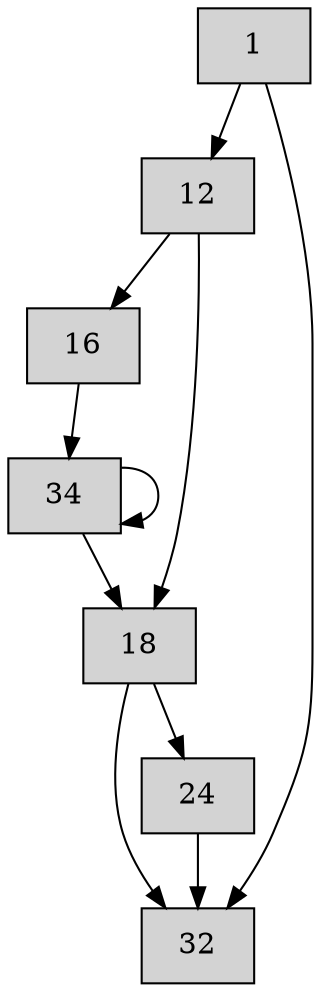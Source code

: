 digraph CFG {
    node [shape=box, style=filled];

    "1" [label="1"];
    "12" [label="12"];
    "32" [label="32"];
    "34" [label="34"];
    "16" [label="16"];
    "18" [label="18"];
    "24" [label="24"];

    "1" -> "12";
    "1" -> "32";
    "12" -> "18";
    "12" -> "16";
    "16" -> "34";
    "34" -> "34";
    "34" -> "18";
    "18" -> "32";
    "18" -> "24";
    "24" -> "32";
}
